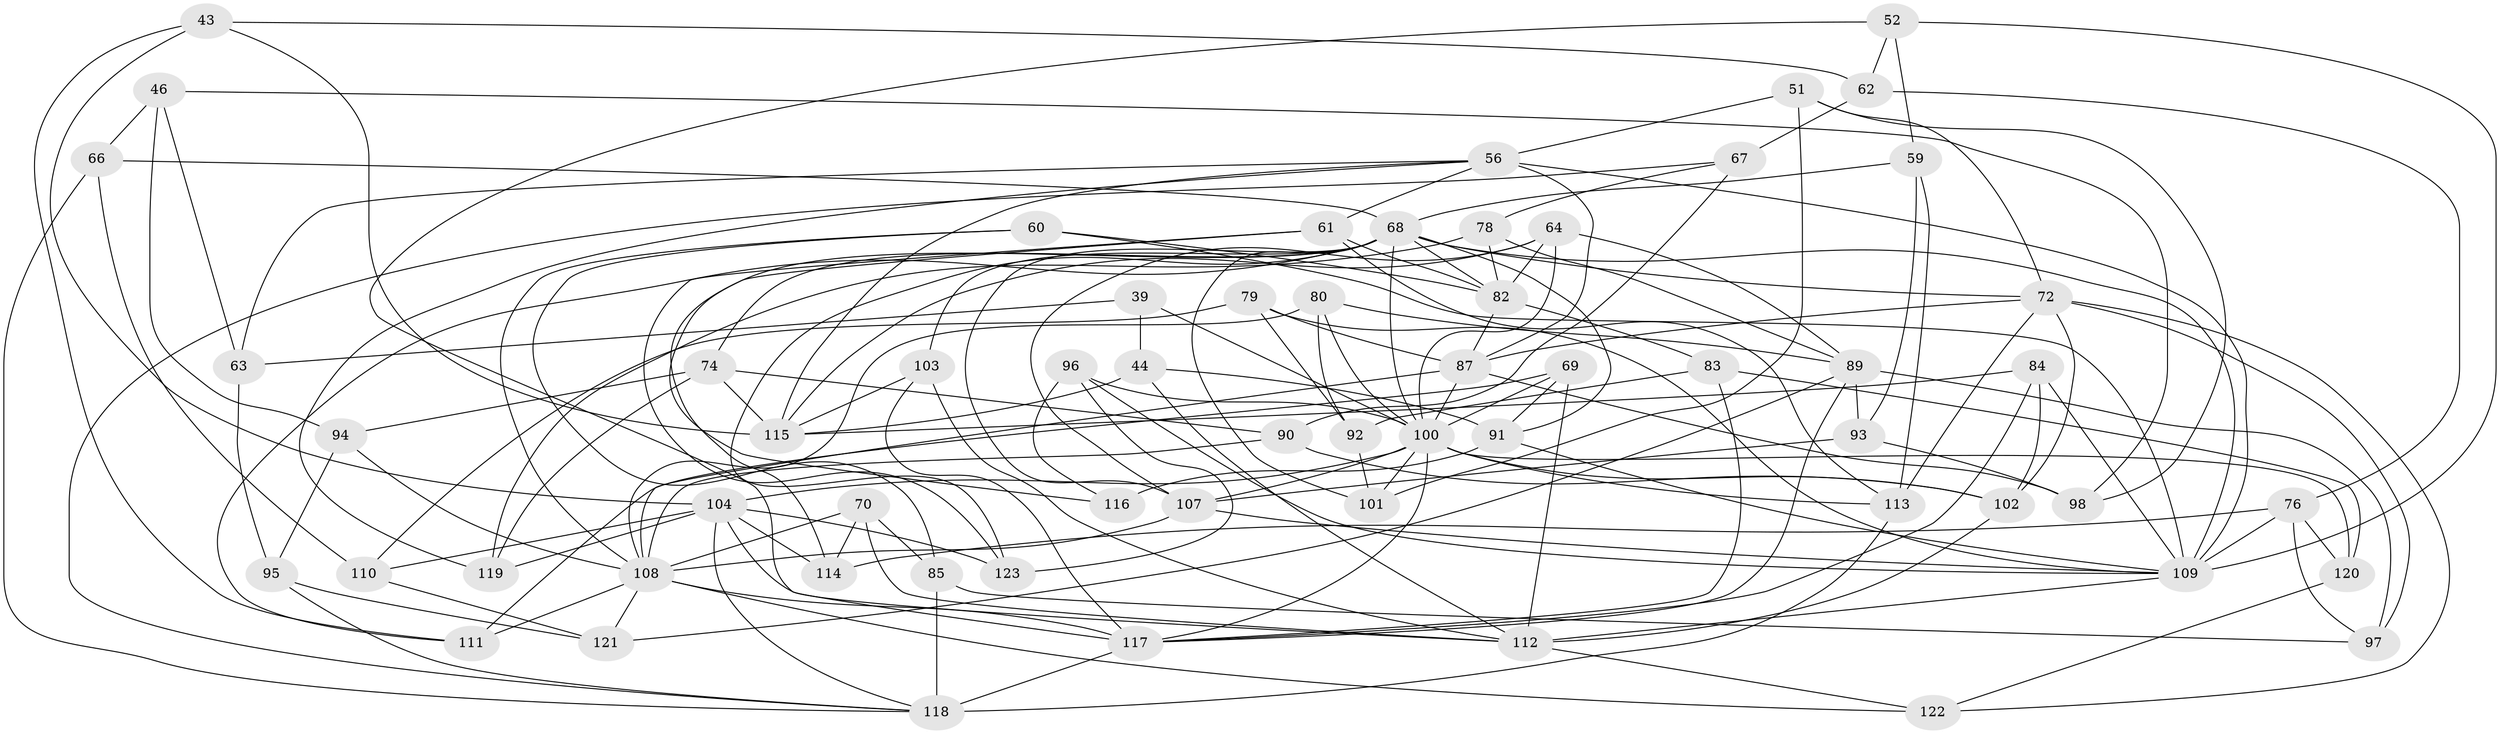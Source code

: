 // original degree distribution, {4: 1.0}
// Generated by graph-tools (version 1.1) at 2025/58/03/09/25 04:58:10]
// undirected, 61 vertices, 159 edges
graph export_dot {
graph [start="1"]
  node [color=gray90,style=filled];
  39;
  43;
  44;
  46;
  51;
  52;
  56 [super="+1+19"];
  59;
  60;
  61 [super="+17"];
  62;
  63;
  64 [super="+54"];
  66;
  67;
  68 [super="+65"];
  69;
  70 [super="+38"];
  72 [super="+3+22+5"];
  74 [super="+15"];
  76 [super="+36"];
  78;
  79;
  80 [super="+27"];
  82 [super="+58"];
  83;
  84;
  85 [super="+31"];
  87 [super="+35+75"];
  89 [super="+10+71"];
  90;
  91 [super="+32"];
  92;
  93;
  94;
  95;
  96;
  97;
  98;
  100 [super="+33+88+55"];
  101;
  102 [super="+47"];
  103;
  104 [super="+6+18"];
  107 [super="+106"];
  108 [super="+34+49+105"];
  109 [super="+77+57"];
  110;
  111;
  112 [super="+40+42"];
  113 [super="+2+14"];
  114;
  115 [super="+4+28"];
  116;
  117 [super="+81"];
  118 [super="+25+45"];
  119;
  120;
  121;
  122;
  123;
  39 -- 63;
  39 -- 100 [weight=2];
  39 -- 44;
  43 -- 62;
  43 -- 111;
  43 -- 115;
  43 -- 104;
  44 -- 91;
  44 -- 115;
  44 -- 112;
  46 -- 94;
  46 -- 66;
  46 -- 63;
  46 -- 98;
  51 -- 72;
  51 -- 101;
  51 -- 56;
  51 -- 98;
  52 -- 62;
  52 -- 59;
  52 -- 117;
  52 -- 109;
  56 -- 61;
  56 -- 63;
  56 -- 119;
  56 -- 109 [weight=2];
  56 -- 115;
  56 -- 87;
  59 -- 113;
  59 -- 93;
  59 -- 68;
  60 -- 85;
  60 -- 109;
  60 -- 82;
  60 -- 108;
  61 -- 113 [weight=2];
  61 -- 123;
  61 -- 116;
  61 -- 82;
  62 -- 67;
  62 -- 76;
  63 -- 95;
  64 -- 115;
  64 -- 107;
  64 -- 100 [weight=2];
  64 -- 89;
  64 -- 82;
  66 -- 110;
  66 -- 118;
  66 -- 68;
  67 -- 78;
  67 -- 118;
  67 -- 90;
  68 -- 72 [weight=2];
  68 -- 123;
  68 -- 74;
  68 -- 82 [weight=2];
  68 -- 91;
  68 -- 101;
  68 -- 103;
  68 -- 107 [weight=2];
  68 -- 109 [weight=2];
  68 -- 111;
  68 -- 114;
  68 -- 100;
  69 -- 111;
  69 -- 91;
  69 -- 100;
  69 -- 112;
  70 -- 112;
  70 -- 85 [weight=2];
  70 -- 114;
  70 -- 108 [weight=2];
  72 -- 102 [weight=2];
  72 -- 122;
  72 -- 97;
  72 -- 113 [weight=2];
  72 -- 87;
  74 -- 119;
  74 -- 115 [weight=2];
  74 -- 90;
  74 -- 94;
  76 -- 120;
  76 -- 109 [weight=2];
  76 -- 97;
  76 -- 114;
  78 -- 82;
  78 -- 119;
  78 -- 89;
  79 -- 110;
  79 -- 92;
  79 -- 109;
  79 -- 87;
  80 -- 108 [weight=3];
  80 -- 92;
  80 -- 89;
  80 -- 100;
  82 -- 83;
  82 -- 87;
  83 -- 120;
  83 -- 92;
  83 -- 117;
  84 -- 115;
  84 -- 102;
  84 -- 117;
  84 -- 109;
  85 -- 118 [weight=2];
  85 -- 97;
  87 -- 98;
  87 -- 108;
  87 -- 100 [weight=2];
  89 -- 93;
  89 -- 121;
  89 -- 97;
  89 -- 117 [weight=2];
  90 -- 102;
  90 -- 108;
  91 -- 116 [weight=2];
  91 -- 109;
  92 -- 101;
  93 -- 98;
  93 -- 107;
  94 -- 95;
  94 -- 108;
  95 -- 121;
  95 -- 118;
  96 -- 116;
  96 -- 123;
  96 -- 109;
  96 -- 100;
  100 -- 101;
  100 -- 104;
  100 -- 117 [weight=2];
  100 -- 120;
  100 -- 102;
  100 -- 113;
  100 -- 107;
  102 -- 112;
  103 -- 112;
  103 -- 117;
  103 -- 115;
  104 -- 123;
  104 -- 119;
  104 -- 114;
  104 -- 110;
  104 -- 118;
  104 -- 112;
  107 -- 109;
  107 -- 108 [weight=2];
  108 -- 121;
  108 -- 117 [weight=2];
  108 -- 122;
  108 -- 111;
  109 -- 112;
  110 -- 121;
  112 -- 122;
  113 -- 118 [weight=2];
  117 -- 118 [weight=2];
  120 -- 122;
}
